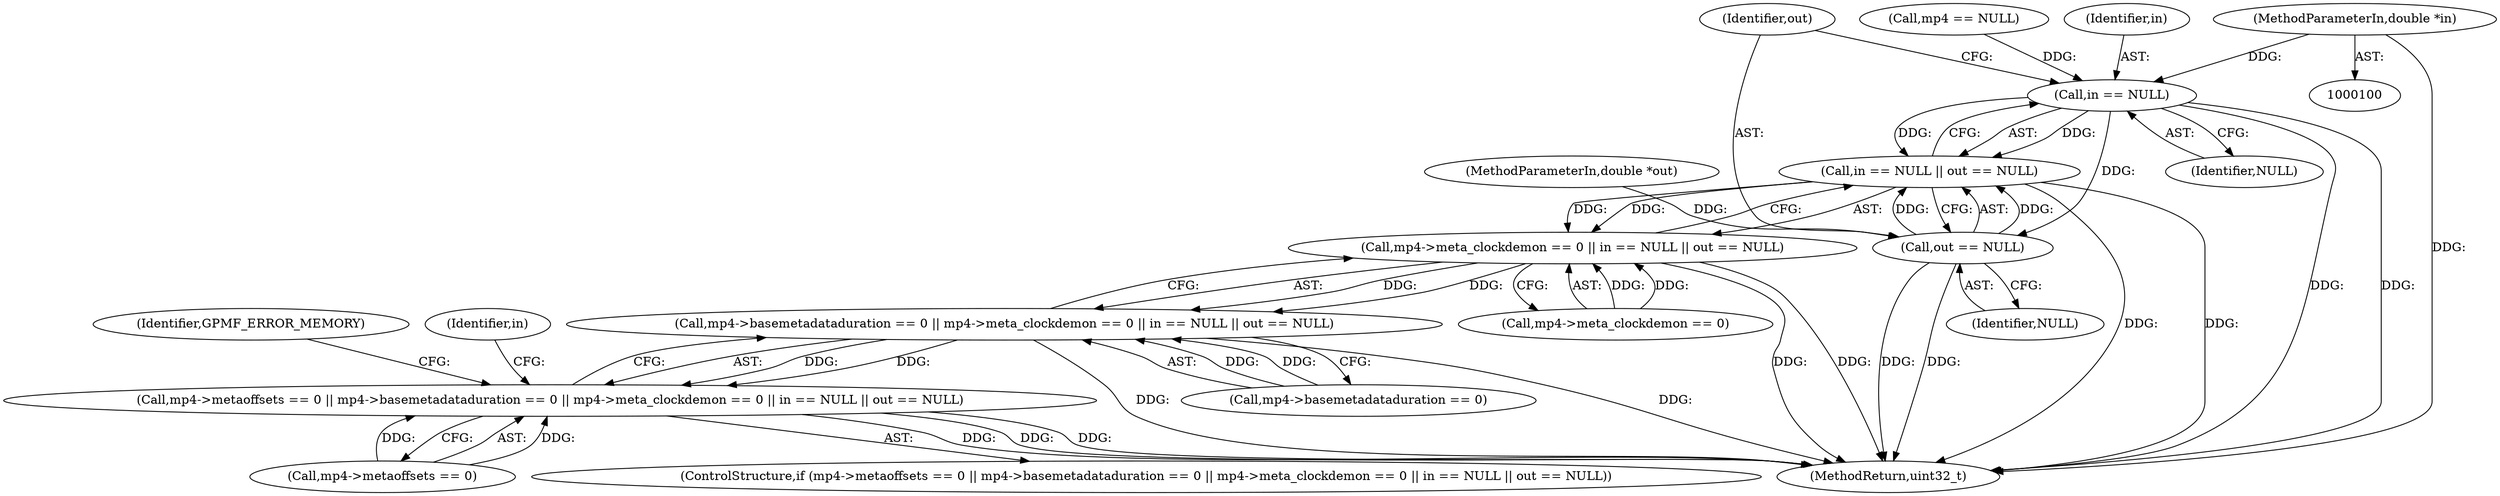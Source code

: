 digraph "0_gpmf-parser_341f12cd5b97ab419e53853ca00176457c9f1681_4@pointer" {
"1000103" [label="(MethodParameterIn,double *in)"];
"1000138" [label="(Call,in == NULL)"];
"1000137" [label="(Call,in == NULL || out == NULL)"];
"1000131" [label="(Call,mp4->meta_clockdemon == 0 || in == NULL || out == NULL)"];
"1000125" [label="(Call,mp4->basemetadataduration == 0 || mp4->meta_clockdemon == 0 || in == NULL || out == NULL)"];
"1000119" [label="(Call,mp4->metaoffsets == 0 || mp4->basemetadataduration == 0 || mp4->meta_clockdemon == 0 || in == NULL || out == NULL)"];
"1000141" [label="(Call,out == NULL)"];
"1000131" [label="(Call,mp4->meta_clockdemon == 0 || in == NULL || out == NULL)"];
"1000119" [label="(Call,mp4->metaoffsets == 0 || mp4->basemetadataduration == 0 || mp4->meta_clockdemon == 0 || in == NULL || out == NULL)"];
"1000138" [label="(Call,in == NULL)"];
"1000139" [label="(Identifier,in)"];
"1000186" [label="(MethodReturn,uint32_t)"];
"1000137" [label="(Call,in == NULL || out == NULL)"];
"1000142" [label="(Identifier,out)"];
"1000145" [label="(Identifier,GPMF_ERROR_MEMORY)"];
"1000118" [label="(ControlStructure,if (mp4->metaoffsets == 0 || mp4->basemetadataduration == 0 || mp4->meta_clockdemon == 0 || in == NULL || out == NULL))"];
"1000104" [label="(MethodParameterIn,double *out)"];
"1000143" [label="(Identifier,NULL)"];
"1000113" [label="(Call,mp4 == NULL)"];
"1000140" [label="(Identifier,NULL)"];
"1000141" [label="(Call,out == NULL)"];
"1000148" [label="(Identifier,in)"];
"1000125" [label="(Call,mp4->basemetadataduration == 0 || mp4->meta_clockdemon == 0 || in == NULL || out == NULL)"];
"1000120" [label="(Call,mp4->metaoffsets == 0)"];
"1000103" [label="(MethodParameterIn,double *in)"];
"1000126" [label="(Call,mp4->basemetadataduration == 0)"];
"1000132" [label="(Call,mp4->meta_clockdemon == 0)"];
"1000103" -> "1000100"  [label="AST: "];
"1000103" -> "1000186"  [label="DDG: "];
"1000103" -> "1000138"  [label="DDG: "];
"1000138" -> "1000137"  [label="AST: "];
"1000138" -> "1000140"  [label="CFG: "];
"1000139" -> "1000138"  [label="AST: "];
"1000140" -> "1000138"  [label="AST: "];
"1000142" -> "1000138"  [label="CFG: "];
"1000137" -> "1000138"  [label="CFG: "];
"1000138" -> "1000186"  [label="DDG: "];
"1000138" -> "1000186"  [label="DDG: "];
"1000138" -> "1000137"  [label="DDG: "];
"1000138" -> "1000137"  [label="DDG: "];
"1000113" -> "1000138"  [label="DDG: "];
"1000138" -> "1000141"  [label="DDG: "];
"1000137" -> "1000131"  [label="AST: "];
"1000137" -> "1000141"  [label="CFG: "];
"1000141" -> "1000137"  [label="AST: "];
"1000131" -> "1000137"  [label="CFG: "];
"1000137" -> "1000186"  [label="DDG: "];
"1000137" -> "1000186"  [label="DDG: "];
"1000137" -> "1000131"  [label="DDG: "];
"1000137" -> "1000131"  [label="DDG: "];
"1000141" -> "1000137"  [label="DDG: "];
"1000141" -> "1000137"  [label="DDG: "];
"1000131" -> "1000125"  [label="AST: "];
"1000131" -> "1000132"  [label="CFG: "];
"1000132" -> "1000131"  [label="AST: "];
"1000125" -> "1000131"  [label="CFG: "];
"1000131" -> "1000186"  [label="DDG: "];
"1000131" -> "1000186"  [label="DDG: "];
"1000131" -> "1000125"  [label="DDG: "];
"1000131" -> "1000125"  [label="DDG: "];
"1000132" -> "1000131"  [label="DDG: "];
"1000132" -> "1000131"  [label="DDG: "];
"1000125" -> "1000119"  [label="AST: "];
"1000125" -> "1000126"  [label="CFG: "];
"1000126" -> "1000125"  [label="AST: "];
"1000119" -> "1000125"  [label="CFG: "];
"1000125" -> "1000186"  [label="DDG: "];
"1000125" -> "1000186"  [label="DDG: "];
"1000125" -> "1000119"  [label="DDG: "];
"1000125" -> "1000119"  [label="DDG: "];
"1000126" -> "1000125"  [label="DDG: "];
"1000126" -> "1000125"  [label="DDG: "];
"1000119" -> "1000118"  [label="AST: "];
"1000119" -> "1000120"  [label="CFG: "];
"1000120" -> "1000119"  [label="AST: "];
"1000145" -> "1000119"  [label="CFG: "];
"1000148" -> "1000119"  [label="CFG: "];
"1000119" -> "1000186"  [label="DDG: "];
"1000119" -> "1000186"  [label="DDG: "];
"1000119" -> "1000186"  [label="DDG: "];
"1000120" -> "1000119"  [label="DDG: "];
"1000120" -> "1000119"  [label="DDG: "];
"1000141" -> "1000143"  [label="CFG: "];
"1000142" -> "1000141"  [label="AST: "];
"1000143" -> "1000141"  [label="AST: "];
"1000141" -> "1000186"  [label="DDG: "];
"1000141" -> "1000186"  [label="DDG: "];
"1000104" -> "1000141"  [label="DDG: "];
}
